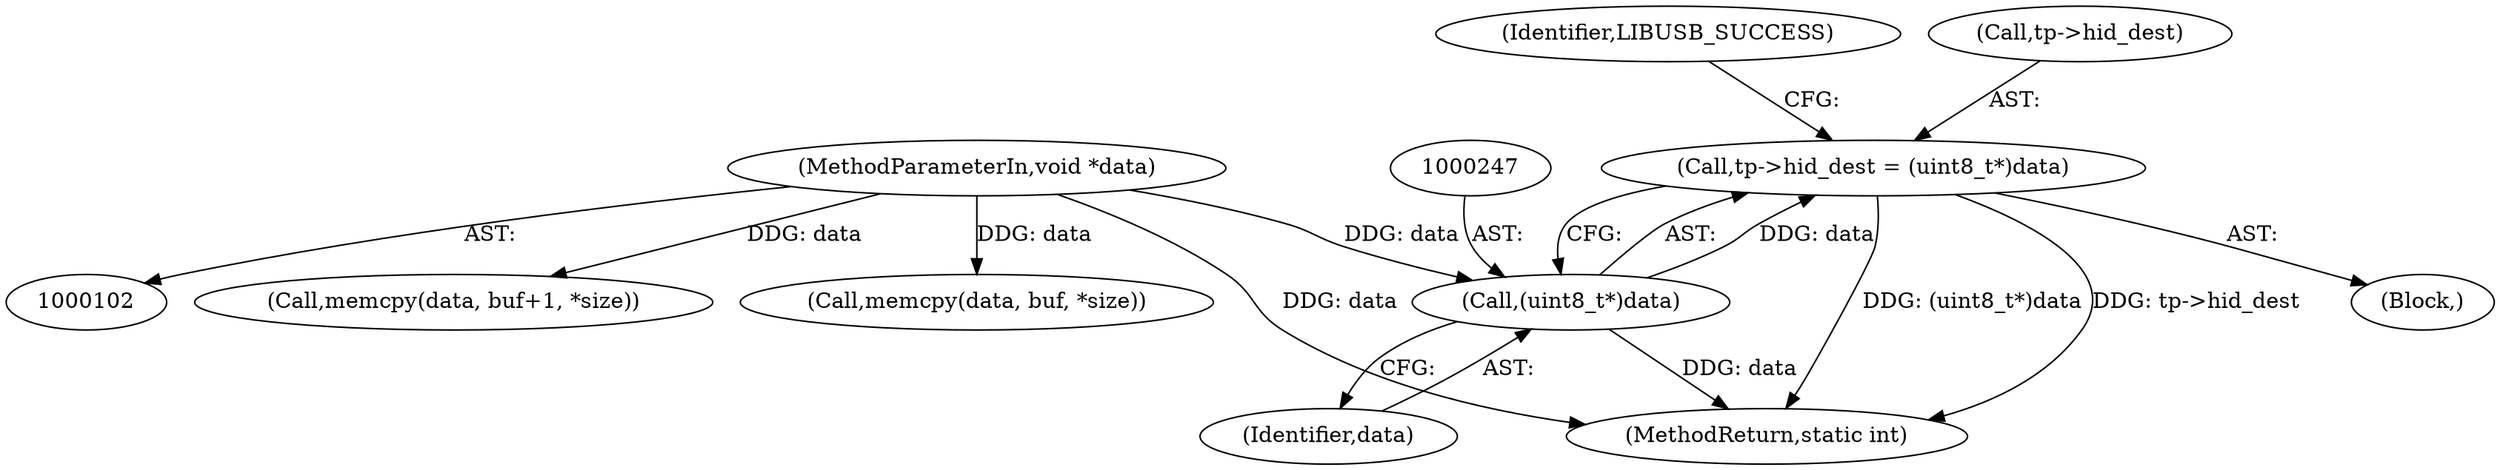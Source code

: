 digraph "1_Chrome_ac149a8d4371c0e01e0934fdd57b09e86f96b5b9_4@pointer" {
"1000242" [label="(Call,tp->hid_dest = (uint8_t*)data)"];
"1000246" [label="(Call,(uint8_t*)data)"];
"1000106" [label="(MethodParameterIn,void *data)"];
"1000242" [label="(Call,tp->hid_dest = (uint8_t*)data)"];
"1000310" [label="(Call,memcpy(data, buf+1, *size))"];
"1000250" [label="(Identifier,LIBUSB_SUCCESS)"];
"1000223" [label="(Block,)"];
"1000246" [label="(Call,(uint8_t*)data)"];
"1000243" [label="(Call,tp->hid_dest)"];
"1000319" [label="(Call,memcpy(data, buf, *size))"];
"1000248" [label="(Identifier,data)"];
"1000328" [label="(MethodReturn,static int)"];
"1000106" [label="(MethodParameterIn,void *data)"];
"1000242" -> "1000223"  [label="AST: "];
"1000242" -> "1000246"  [label="CFG: "];
"1000243" -> "1000242"  [label="AST: "];
"1000246" -> "1000242"  [label="AST: "];
"1000250" -> "1000242"  [label="CFG: "];
"1000242" -> "1000328"  [label="DDG: (uint8_t*)data"];
"1000242" -> "1000328"  [label="DDG: tp->hid_dest"];
"1000246" -> "1000242"  [label="DDG: data"];
"1000246" -> "1000248"  [label="CFG: "];
"1000247" -> "1000246"  [label="AST: "];
"1000248" -> "1000246"  [label="AST: "];
"1000246" -> "1000328"  [label="DDG: data"];
"1000106" -> "1000246"  [label="DDG: data"];
"1000106" -> "1000102"  [label="AST: "];
"1000106" -> "1000328"  [label="DDG: data"];
"1000106" -> "1000310"  [label="DDG: data"];
"1000106" -> "1000319"  [label="DDG: data"];
}
